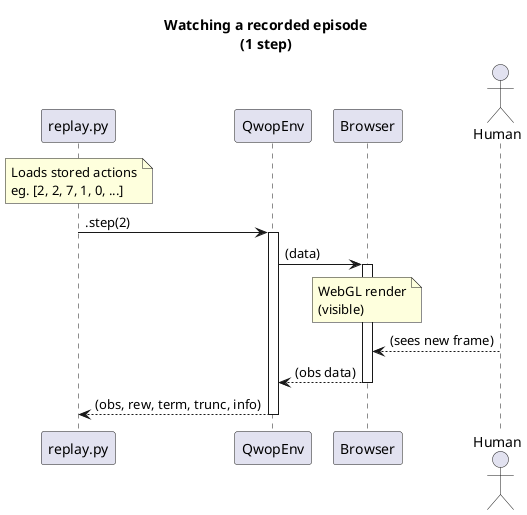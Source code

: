 @startuml "replay"

title Watching a recorded episode\n(1 step)

autoactivate on

participant replay.py as script
participant QwopEnv as env
participant Browser as browser
actor Human as human

note over script: Loads stored actions\neg. [2, 2, 7, 1, 0, ...]
script -> env: .step(2)
env -> browser: (data)
note over browser: WebGL render\n(visible)
human --> browser: (sees new frame)
browser --> env: (obs data)
env --> script: (obs, rew, term, trunc, info)

@enduml
